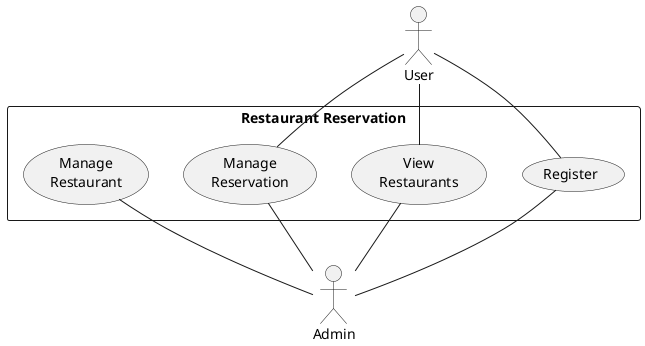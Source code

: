 @startuml Restaurant Reservation Use Case Diagram
actor "User" as user
rectangle "Restaurant Reservation" as RestaurantReservation {    
    usecase "Register" as register
    usecase "View\nRestaurants" as viewRestaurants
    usecase "Manage\nReservation" as manageReserv
    usecase "Manage\nRestaurant" as manageRestaurant
}

user -- register
user -- viewRestaurants
user -- manageReserv

actor "Admin" as admin
register -- admin
viewRestaurants -- admin
manageRestaurant -- admin
manageReserv -- admin

@enduml